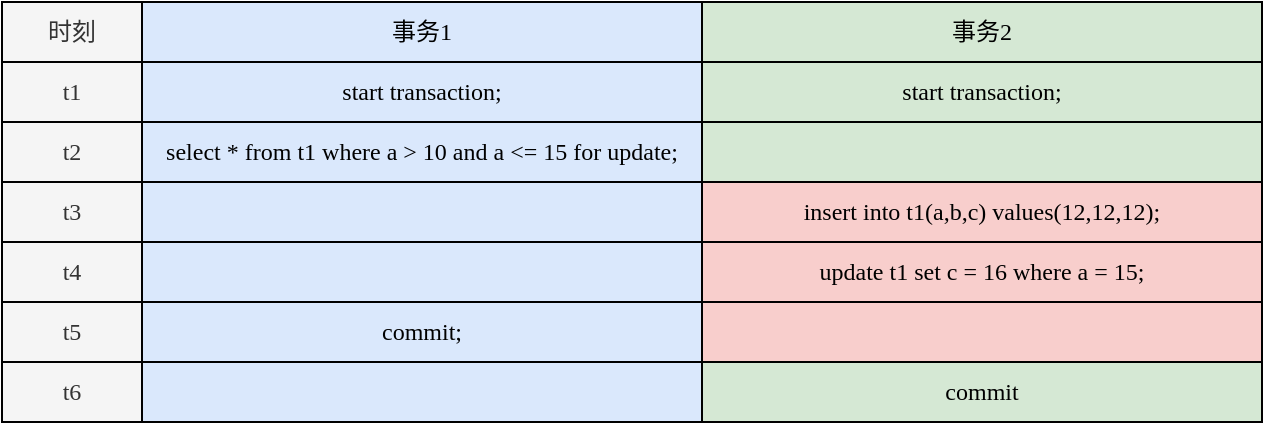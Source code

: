 <mxfile version="28.0.7">
  <diagram name="第 1 页" id="F2-SKgdABRe445PUrhpk">
    <mxGraphModel dx="826" dy="441" grid="1" gridSize="10" guides="1" tooltips="1" connect="1" arrows="1" fold="1" page="1" pageScale="1" pageWidth="3300" pageHeight="4681" math="0" shadow="0">
      <root>
        <mxCell id="0" />
        <mxCell id="1" parent="0" />
        <mxCell id="mlgwvX1QAHCqKNNYLq7M-45" value="事务1" style="rounded=0;whiteSpace=wrap;html=1;fontFamily=Inconsolata;fontSource=https%3A%2F%2Ffonts.googleapis.com%2Fcss%3Ffamily%3DInconsolata;fillColor=#dae8fc;strokeColor=#000000;" vertex="1" parent="1">
          <mxGeometry x="760" y="570" width="280" height="30" as="geometry" />
        </mxCell>
        <mxCell id="mlgwvX1QAHCqKNNYLq7M-46" value="start transaction;" style="rounded=0;whiteSpace=wrap;html=1;fontFamily=Inconsolata;fontSource=https%3A%2F%2Ffonts.googleapis.com%2Fcss%3Ffamily%3DInconsolata;fillColor=#dae8fc;strokeColor=#000000;" vertex="1" parent="1">
          <mxGeometry x="760" y="600" width="280" height="30" as="geometry" />
        </mxCell>
        <mxCell id="mlgwvX1QAHCqKNNYLq7M-47" value="select * from t1 where a &amp;gt; 10 and a &amp;lt;= 15 for update;" style="rounded=0;whiteSpace=wrap;html=1;fontFamily=Inconsolata;fontSource=https%3A%2F%2Ffonts.googleapis.com%2Fcss%3Ffamily%3DInconsolata;fillColor=#dae8fc;strokeColor=#000000;" vertex="1" parent="1">
          <mxGeometry x="760" y="630" width="280" height="30" as="geometry" />
        </mxCell>
        <mxCell id="mlgwvX1QAHCqKNNYLq7M-48" value="事务2" style="rounded=0;whiteSpace=wrap;html=1;fontFamily=Inconsolata;fontSource=https%3A%2F%2Ffonts.googleapis.com%2Fcss%3Ffamily%3DInconsolata;fillColor=#d5e8d4;strokeColor=#000000;" vertex="1" parent="1">
          <mxGeometry x="1040" y="570" width="280" height="30" as="geometry" />
        </mxCell>
        <mxCell id="mlgwvX1QAHCqKNNYLq7M-49" value="start transaction;" style="rounded=0;whiteSpace=wrap;html=1;fontFamily=Inconsolata;fontSource=https%3A%2F%2Ffonts.googleapis.com%2Fcss%3Ffamily%3DInconsolata;fillColor=#d5e8d4;strokeColor=#000000;" vertex="1" parent="1">
          <mxGeometry x="1040" y="600" width="280" height="30" as="geometry" />
        </mxCell>
        <mxCell id="mlgwvX1QAHCqKNNYLq7M-50" value="" style="rounded=0;whiteSpace=wrap;html=1;fontFamily=Inconsolata;fontSource=https%3A%2F%2Ffonts.googleapis.com%2Fcss%3Ffamily%3DInconsolata;fillColor=#d5e8d4;strokeColor=#000000;" vertex="1" parent="1">
          <mxGeometry x="1040" y="630" width="280" height="30" as="geometry" />
        </mxCell>
        <mxCell id="mlgwvX1QAHCqKNNYLq7M-51" value="时刻" style="rounded=0;whiteSpace=wrap;html=1;fontFamily=Inconsolata;fontSource=https%3A%2F%2Ffonts.googleapis.com%2Fcss%3Ffamily%3DInconsolata;fillColor=#f5f5f5;fontColor=#333333;strokeColor=#000000;" vertex="1" parent="1">
          <mxGeometry x="690" y="570" width="70" height="30" as="geometry" />
        </mxCell>
        <mxCell id="mlgwvX1QAHCqKNNYLq7M-52" value="t1" style="rounded=0;whiteSpace=wrap;html=1;fontFamily=Inconsolata;fontSource=https%3A%2F%2Ffonts.googleapis.com%2Fcss%3Ffamily%3DInconsolata;fillColor=#f5f5f5;fontColor=#333333;strokeColor=#000000;" vertex="1" parent="1">
          <mxGeometry x="690" y="600" width="70" height="30" as="geometry" />
        </mxCell>
        <mxCell id="mlgwvX1QAHCqKNNYLq7M-53" value="t2" style="rounded=0;whiteSpace=wrap;html=1;fontFamily=Inconsolata;fontSource=https%3A%2F%2Ffonts.googleapis.com%2Fcss%3Ffamily%3DInconsolata;fillColor=#f5f5f5;fontColor=#333333;strokeColor=#000000;" vertex="1" parent="1">
          <mxGeometry x="690" y="630" width="70" height="30" as="geometry" />
        </mxCell>
        <mxCell id="mlgwvX1QAHCqKNNYLq7M-54" value="insert into t1(a,b,c) values(12,12,12);" style="rounded=0;whiteSpace=wrap;html=1;fontFamily=Inconsolata;fontSource=https%3A%2F%2Ffonts.googleapis.com%2Fcss%3Ffamily%3DInconsolata;fillColor=#f8cecc;strokeColor=default;" vertex="1" parent="1">
          <mxGeometry x="1040" y="660" width="280" height="30" as="geometry" />
        </mxCell>
        <mxCell id="mlgwvX1QAHCqKNNYLq7M-55" value="" style="rounded=0;whiteSpace=wrap;html=1;fontFamily=Inconsolata;fontSource=https%3A%2F%2Ffonts.googleapis.com%2Fcss%3Ffamily%3DInconsolata;fillColor=#dae8fc;strokeColor=#000000;" vertex="1" parent="1">
          <mxGeometry x="760" y="660" width="280" height="30" as="geometry" />
        </mxCell>
        <mxCell id="mlgwvX1QAHCqKNNYLq7M-56" value="t3" style="rounded=0;whiteSpace=wrap;html=1;fontFamily=Inconsolata;fontSource=https%3A%2F%2Ffonts.googleapis.com%2Fcss%3Ffamily%3DInconsolata;fillColor=#f5f5f5;fontColor=#333333;strokeColor=#000000;" vertex="1" parent="1">
          <mxGeometry x="690" y="660" width="70" height="30" as="geometry" />
        </mxCell>
        <mxCell id="mlgwvX1QAHCqKNNYLq7M-57" value="update t1 set c = 16 where a = 15;" style="rounded=0;whiteSpace=wrap;html=1;fontFamily=Inconsolata;fontSource=https%3A%2F%2Ffonts.googleapis.com%2Fcss%3Ffamily%3DInconsolata;fillColor=#f8cecc;strokeColor=default;" vertex="1" parent="1">
          <mxGeometry x="1040" y="690" width="280" height="30" as="geometry" />
        </mxCell>
        <mxCell id="mlgwvX1QAHCqKNNYLq7M-59" value="t4" style="rounded=0;whiteSpace=wrap;html=1;fontFamily=Inconsolata;fontSource=https%3A%2F%2Ffonts.googleapis.com%2Fcss%3Ffamily%3DInconsolata;fillColor=#f5f5f5;fontColor=#333333;strokeColor=#000000;" vertex="1" parent="1">
          <mxGeometry x="690" y="690" width="70" height="30" as="geometry" />
        </mxCell>
        <mxCell id="mlgwvX1QAHCqKNNYLq7M-60" value="" style="rounded=0;whiteSpace=wrap;html=1;fontFamily=Inconsolata;fontSource=https%3A%2F%2Ffonts.googleapis.com%2Fcss%3Ffamily%3DInconsolata;fillColor=#f8cecc;strokeColor=default;" vertex="1" parent="1">
          <mxGeometry x="1040" y="720" width="280" height="30" as="geometry" />
        </mxCell>
        <mxCell id="mlgwvX1QAHCqKNNYLq7M-61" value="commit;" style="rounded=0;whiteSpace=wrap;html=1;fontFamily=Inconsolata;fontSource=https%3A%2F%2Ffonts.googleapis.com%2Fcss%3Ffamily%3DInconsolata;fillColor=#dae8fc;strokeColor=#000000;" vertex="1" parent="1">
          <mxGeometry x="760" y="720" width="280" height="30" as="geometry" />
        </mxCell>
        <mxCell id="mlgwvX1QAHCqKNNYLq7M-62" value="t5" style="rounded=0;whiteSpace=wrap;html=1;fontFamily=Inconsolata;fontSource=https%3A%2F%2Ffonts.googleapis.com%2Fcss%3Ffamily%3DInconsolata;fillColor=#f5f5f5;fontColor=#333333;strokeColor=#000000;" vertex="1" parent="1">
          <mxGeometry x="690" y="720" width="70" height="30" as="geometry" />
        </mxCell>
        <mxCell id="mlgwvX1QAHCqKNNYLq7M-63" value="commit" style="rounded=0;whiteSpace=wrap;html=1;fontFamily=Inconsolata;fontSource=https%3A%2F%2Ffonts.googleapis.com%2Fcss%3Ffamily%3DInconsolata;fillColor=#d5e8d4;strokeColor=#000000;" vertex="1" parent="1">
          <mxGeometry x="1040" y="750" width="280" height="30" as="geometry" />
        </mxCell>
        <mxCell id="mlgwvX1QAHCqKNNYLq7M-64" value="" style="rounded=0;whiteSpace=wrap;html=1;fontFamily=Inconsolata;fontSource=https%3A%2F%2Ffonts.googleapis.com%2Fcss%3Ffamily%3DInconsolata;fillColor=#dae8fc;strokeColor=#000000;" vertex="1" parent="1">
          <mxGeometry x="760" y="750" width="280" height="30" as="geometry" />
        </mxCell>
        <mxCell id="mlgwvX1QAHCqKNNYLq7M-65" value="t6" style="rounded=0;whiteSpace=wrap;html=1;fontFamily=Inconsolata;fontSource=https%3A%2F%2Ffonts.googleapis.com%2Fcss%3Ffamily%3DInconsolata;fillColor=#f5f5f5;fontColor=#333333;strokeColor=#000000;" vertex="1" parent="1">
          <mxGeometry x="690" y="750" width="70" height="30" as="geometry" />
        </mxCell>
        <mxCell id="mlgwvX1QAHCqKNNYLq7M-66" value="" style="rounded=0;whiteSpace=wrap;html=1;fontFamily=Inconsolata;fontSource=https%3A%2F%2Ffonts.googleapis.com%2Fcss%3Ffamily%3DInconsolata;fillColor=#dae8fc;strokeColor=default;" vertex="1" parent="1">
          <mxGeometry x="760" y="690" width="280" height="30" as="geometry" />
        </mxCell>
      </root>
    </mxGraphModel>
  </diagram>
</mxfile>
